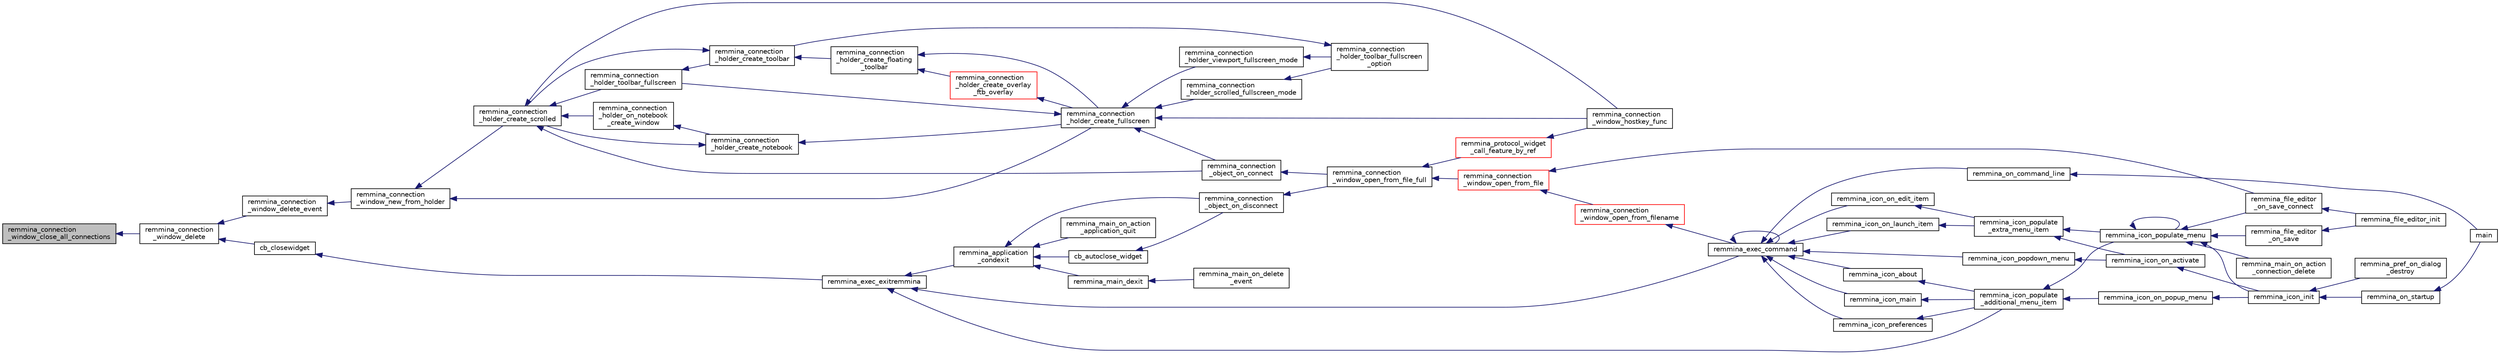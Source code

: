 digraph "remmina_connection_window_close_all_connections"
{
  edge [fontname="Helvetica",fontsize="10",labelfontname="Helvetica",labelfontsize="10"];
  node [fontname="Helvetica",fontsize="10",shape=record];
  rankdir="LR";
  Node12081 [label="remmina_connection\l_window_close_all_connections",height=0.2,width=0.4,color="black", fillcolor="grey75", style="filled", fontcolor="black"];
  Node12081 -> Node12082 [dir="back",color="midnightblue",fontsize="10",style="solid",fontname="Helvetica"];
  Node12082 [label="remmina_connection\l_window_delete",height=0.2,width=0.4,color="black", fillcolor="white", style="filled",URL="$remmina__connection__window_8h.html#a47242e757b22622e8653643de24fdad9"];
  Node12082 -> Node12083 [dir="back",color="midnightblue",fontsize="10",style="solid",fontname="Helvetica"];
  Node12083 [label="remmina_connection\l_window_delete_event",height=0.2,width=0.4,color="black", fillcolor="white", style="filled",URL="$remmina__connection__window_8c.html#aa84f957aaf2152717af3959b80ecfa8a"];
  Node12083 -> Node12084 [dir="back",color="midnightblue",fontsize="10",style="solid",fontname="Helvetica"];
  Node12084 [label="remmina_connection\l_window_new_from_holder",height=0.2,width=0.4,color="black", fillcolor="white", style="filled",URL="$remmina__connection__window_8c.html#a0ff4775a640861c11f2bc9f4e4680ed5"];
  Node12084 -> Node12085 [dir="back",color="midnightblue",fontsize="10",style="solid",fontname="Helvetica"];
  Node12085 [label="remmina_connection\l_holder_create_scrolled",height=0.2,width=0.4,color="black", fillcolor="white", style="filled",URL="$remmina__connection__window_8c.html#a57b3656c37df65d276ddd50a16906dc7"];
  Node12085 -> Node12086 [dir="back",color="midnightblue",fontsize="10",style="solid",fontname="Helvetica"];
  Node12086 [label="remmina_connection\l_holder_toolbar_fullscreen",height=0.2,width=0.4,color="black", fillcolor="white", style="filled",URL="$remmina__connection__window_8c.html#a02ac20f50f1b7b816bd7208127efdbee"];
  Node12086 -> Node12087 [dir="back",color="midnightblue",fontsize="10",style="solid",fontname="Helvetica"];
  Node12087 [label="remmina_connection\l_holder_create_toolbar",height=0.2,width=0.4,color="black", fillcolor="white", style="filled",URL="$remmina__connection__window_8c.html#af8138da72278e9e9000276e08a6fd984"];
  Node12087 -> Node12088 [dir="back",color="midnightblue",fontsize="10",style="solid",fontname="Helvetica"];
  Node12088 [label="remmina_connection\l_holder_create_floating\l_toolbar",height=0.2,width=0.4,color="black", fillcolor="white", style="filled",URL="$remmina__connection__window_8c.html#a967dca6c1876afc3e6bcb763f9709d43"];
  Node12088 -> Node12089 [dir="back",color="midnightblue",fontsize="10",style="solid",fontname="Helvetica"];
  Node12089 [label="remmina_connection\l_holder_create_overlay\l_ftb_overlay",height=0.2,width=0.4,color="red", fillcolor="white", style="filled",URL="$remmina__connection__window_8c.html#ab2edcb806312b3367c70fbb13c383ae0"];
  Node12089 -> Node12091 [dir="back",color="midnightblue",fontsize="10",style="solid",fontname="Helvetica"];
  Node12091 [label="remmina_connection\l_holder_create_fullscreen",height=0.2,width=0.4,color="black", fillcolor="white", style="filled",URL="$remmina__connection__window_8c.html#ae67ca4d276339723c1ff87fc224eaccf"];
  Node12091 -> Node12086 [dir="back",color="midnightblue",fontsize="10",style="solid",fontname="Helvetica"];
  Node12091 -> Node12092 [dir="back",color="midnightblue",fontsize="10",style="solid",fontname="Helvetica"];
  Node12092 [label="remmina_connection\l_holder_viewport_fullscreen_mode",height=0.2,width=0.4,color="black", fillcolor="white", style="filled",URL="$remmina__connection__window_8c.html#a0e99d0ff8c39f2c6de508eee9ef498c5"];
  Node12092 -> Node12093 [dir="back",color="midnightblue",fontsize="10",style="solid",fontname="Helvetica"];
  Node12093 [label="remmina_connection\l_holder_toolbar_fullscreen\l_option",height=0.2,width=0.4,color="black", fillcolor="white", style="filled",URL="$remmina__connection__window_8c.html#a1415cdcbed0e6fe9a7978586bf132207"];
  Node12093 -> Node12087 [dir="back",color="midnightblue",fontsize="10",style="solid",fontname="Helvetica"];
  Node12091 -> Node12094 [dir="back",color="midnightblue",fontsize="10",style="solid",fontname="Helvetica"];
  Node12094 [label="remmina_connection\l_holder_scrolled_fullscreen_mode",height=0.2,width=0.4,color="black", fillcolor="white", style="filled",URL="$remmina__connection__window_8c.html#aa25cae5c0e15e13b817b925e42a044a9"];
  Node12094 -> Node12093 [dir="back",color="midnightblue",fontsize="10",style="solid",fontname="Helvetica"];
  Node12091 -> Node12095 [dir="back",color="midnightblue",fontsize="10",style="solid",fontname="Helvetica"];
  Node12095 [label="remmina_connection\l_window_hostkey_func",height=0.2,width=0.4,color="black", fillcolor="white", style="filled",URL="$remmina__connection__window_8c.html#abef663d930076deb3105f86dabe2a9c3"];
  Node12091 -> Node12096 [dir="back",color="midnightblue",fontsize="10",style="solid",fontname="Helvetica"];
  Node12096 [label="remmina_connection\l_object_on_connect",height=0.2,width=0.4,color="black", fillcolor="white", style="filled",URL="$remmina__connection__window_8c.html#a0ad685a873ecef95ec13caba17e0c22e"];
  Node12096 -> Node12097 [dir="back",color="midnightblue",fontsize="10",style="solid",fontname="Helvetica"];
  Node12097 [label="remmina_connection\l_window_open_from_file_full",height=0.2,width=0.4,color="black", fillcolor="white", style="filled",URL="$remmina__connection__window_8h.html#adbf2b670ca3bae96a99cb0b36021a961"];
  Node12097 -> Node12098 [dir="back",color="midnightblue",fontsize="10",style="solid",fontname="Helvetica"];
  Node12098 [label="remmina_connection\l_window_open_from_file",height=0.2,width=0.4,color="red", fillcolor="white", style="filled",URL="$remmina__connection__window_8h.html#a1c7f722a89609523cc4de079cc82f23c"];
  Node12098 -> Node12099 [dir="back",color="midnightblue",fontsize="10",style="solid",fontname="Helvetica"];
  Node12099 [label="remmina_connection\l_window_open_from_filename",height=0.2,width=0.4,color="red", fillcolor="white", style="filled",URL="$remmina__connection__window_8h.html#ab0ed27ef360efc7d92906cbabf9da5db"];
  Node12099 -> Node12100 [dir="back",color="midnightblue",fontsize="10",style="solid",fontname="Helvetica"];
  Node12100 [label="remmina_exec_command",height=0.2,width=0.4,color="black", fillcolor="white", style="filled",URL="$remmina__exec_8h.html#a424cabdcff647797061e7482049d62a7"];
  Node12100 -> Node12101 [dir="back",color="midnightblue",fontsize="10",style="solid",fontname="Helvetica"];
  Node12101 [label="remmina_on_command_line",height=0.2,width=0.4,color="black", fillcolor="white", style="filled",URL="$remmina_8c.html#aeb286fc5bd52ab5382ab8cb495dc2914"];
  Node12101 -> Node12102 [dir="back",color="midnightblue",fontsize="10",style="solid",fontname="Helvetica"];
  Node12102 [label="main",height=0.2,width=0.4,color="black", fillcolor="white", style="filled",URL="$remmina_8c.html#a0ddf1224851353fc92bfbff6f499fa97"];
  Node12100 -> Node12100 [dir="back",color="midnightblue",fontsize="10",style="solid",fontname="Helvetica"];
  Node12100 -> Node12103 [dir="back",color="midnightblue",fontsize="10",style="solid",fontname="Helvetica"];
  Node12103 [label="remmina_icon_main",height=0.2,width=0.4,color="black", fillcolor="white", style="filled",URL="$remmina__icon_8c.html#a920476110ab6410c8fc8cf734109e497"];
  Node12103 -> Node12104 [dir="back",color="midnightblue",fontsize="10",style="solid",fontname="Helvetica"];
  Node12104 [label="remmina_icon_populate\l_additional_menu_item",height=0.2,width=0.4,color="black", fillcolor="white", style="filled",URL="$remmina__icon_8c.html#a8aaf73ed94cf20dcce1c7be26262cb56"];
  Node12104 -> Node12105 [dir="back",color="midnightblue",fontsize="10",style="solid",fontname="Helvetica"];
  Node12105 [label="remmina_icon_populate_menu",height=0.2,width=0.4,color="black", fillcolor="white", style="filled",URL="$remmina__icon_8h.html#af80ed314f91d653237249d839c7fc3b2"];
  Node12105 -> Node12106 [dir="back",color="midnightblue",fontsize="10",style="solid",fontname="Helvetica"];
  Node12106 [label="remmina_file_editor\l_on_save",height=0.2,width=0.4,color="black", fillcolor="white", style="filled",URL="$remmina__file__editor_8c.html#ac2a5cf9cdcf640986e245eb04be9c4ad"];
  Node12106 -> Node12107 [dir="back",color="midnightblue",fontsize="10",style="solid",fontname="Helvetica"];
  Node12107 [label="remmina_file_editor_init",height=0.2,width=0.4,color="black", fillcolor="white", style="filled",URL="$remmina__file__editor_8c.html#a9afd8d41c66f547320930eb331f3124d"];
  Node12105 -> Node12108 [dir="back",color="midnightblue",fontsize="10",style="solid",fontname="Helvetica"];
  Node12108 [label="remmina_file_editor\l_on_save_connect",height=0.2,width=0.4,color="black", fillcolor="white", style="filled",URL="$remmina__file__editor_8c.html#a57224f3f69f04f398de563b71be6b18e"];
  Node12108 -> Node12107 [dir="back",color="midnightblue",fontsize="10",style="solid",fontname="Helvetica"];
  Node12105 -> Node12105 [dir="back",color="midnightblue",fontsize="10",style="solid",fontname="Helvetica"];
  Node12105 -> Node12109 [dir="back",color="midnightblue",fontsize="10",style="solid",fontname="Helvetica"];
  Node12109 [label="remmina_icon_init",height=0.2,width=0.4,color="black", fillcolor="white", style="filled",URL="$remmina__icon_8h.html#a741c81815e562f40672c4485172306d6"];
  Node12109 -> Node12110 [dir="back",color="midnightblue",fontsize="10",style="solid",fontname="Helvetica"];
  Node12110 [label="remmina_on_startup",height=0.2,width=0.4,color="black", fillcolor="white", style="filled",URL="$remmina_8c.html#a26d2c20be18ff44f239b756f1d5be01a"];
  Node12110 -> Node12102 [dir="back",color="midnightblue",fontsize="10",style="solid",fontname="Helvetica"];
  Node12109 -> Node12111 [dir="back",color="midnightblue",fontsize="10",style="solid",fontname="Helvetica"];
  Node12111 [label="remmina_pref_on_dialog\l_destroy",height=0.2,width=0.4,color="black", fillcolor="white", style="filled",URL="$remmina__pref__dialog_8c.html#ab9776574663e2c3fcb793ec70887336d"];
  Node12105 -> Node12112 [dir="back",color="midnightblue",fontsize="10",style="solid",fontname="Helvetica"];
  Node12112 [label="remmina_main_on_action\l_connection_delete",height=0.2,width=0.4,color="black", fillcolor="white", style="filled",URL="$remmina__main_8c.html#aa0cd57e00874ae6ca8b0ee83213267da"];
  Node12104 -> Node12113 [dir="back",color="midnightblue",fontsize="10",style="solid",fontname="Helvetica"];
  Node12113 [label="remmina_icon_on_popup_menu",height=0.2,width=0.4,color="black", fillcolor="white", style="filled",URL="$remmina__icon_8c.html#a95b917790eeb38e48137018796bdda93"];
  Node12113 -> Node12109 [dir="back",color="midnightblue",fontsize="10",style="solid",fontname="Helvetica"];
  Node12100 -> Node12114 [dir="back",color="midnightblue",fontsize="10",style="solid",fontname="Helvetica"];
  Node12114 [label="remmina_icon_preferences",height=0.2,width=0.4,color="black", fillcolor="white", style="filled",URL="$remmina__icon_8c.html#ad3b0e3d12e4854eae05b1afea19da404"];
  Node12114 -> Node12104 [dir="back",color="midnightblue",fontsize="10",style="solid",fontname="Helvetica"];
  Node12100 -> Node12115 [dir="back",color="midnightblue",fontsize="10",style="solid",fontname="Helvetica"];
  Node12115 [label="remmina_icon_about",height=0.2,width=0.4,color="black", fillcolor="white", style="filled",URL="$remmina__icon_8c.html#a5cdf1958ef01e49889bcee2e90e2cf71"];
  Node12115 -> Node12104 [dir="back",color="midnightblue",fontsize="10",style="solid",fontname="Helvetica"];
  Node12100 -> Node12116 [dir="back",color="midnightblue",fontsize="10",style="solid",fontname="Helvetica"];
  Node12116 [label="remmina_icon_on_launch_item",height=0.2,width=0.4,color="black", fillcolor="white", style="filled",URL="$remmina__icon_8c.html#ad1699688680e12abcfd5c74dd2f76d83"];
  Node12116 -> Node12117 [dir="back",color="midnightblue",fontsize="10",style="solid",fontname="Helvetica"];
  Node12117 [label="remmina_icon_populate\l_extra_menu_item",height=0.2,width=0.4,color="black", fillcolor="white", style="filled",URL="$remmina__icon_8c.html#a2847311861df3a2f1c8bbcd35cf3fd6f"];
  Node12117 -> Node12105 [dir="back",color="midnightblue",fontsize="10",style="solid",fontname="Helvetica"];
  Node12117 -> Node12118 [dir="back",color="midnightblue",fontsize="10",style="solid",fontname="Helvetica"];
  Node12118 [label="remmina_icon_on_activate",height=0.2,width=0.4,color="black", fillcolor="white", style="filled",URL="$remmina__icon_8c.html#af175fef31eb95974094088235b3a2b1d"];
  Node12118 -> Node12109 [dir="back",color="midnightblue",fontsize="10",style="solid",fontname="Helvetica"];
  Node12100 -> Node12119 [dir="back",color="midnightblue",fontsize="10",style="solid",fontname="Helvetica"];
  Node12119 [label="remmina_icon_on_edit_item",height=0.2,width=0.4,color="black", fillcolor="white", style="filled",URL="$remmina__icon_8c.html#af8708120906a8dc41a7998ebf9ecd129"];
  Node12119 -> Node12117 [dir="back",color="midnightblue",fontsize="10",style="solid",fontname="Helvetica"];
  Node12100 -> Node12120 [dir="back",color="midnightblue",fontsize="10",style="solid",fontname="Helvetica"];
  Node12120 [label="remmina_icon_popdown_menu",height=0.2,width=0.4,color="black", fillcolor="white", style="filled",URL="$remmina__icon_8c.html#a444be76e3c3a065279c5f9abc7fae833"];
  Node12120 -> Node12118 [dir="back",color="midnightblue",fontsize="10",style="solid",fontname="Helvetica"];
  Node12098 -> Node12108 [dir="back",color="midnightblue",fontsize="10",style="solid",fontname="Helvetica"];
  Node12097 -> Node12126 [dir="back",color="midnightblue",fontsize="10",style="solid",fontname="Helvetica"];
  Node12126 [label="remmina_protocol_widget\l_call_feature_by_ref",height=0.2,width=0.4,color="red", fillcolor="white", style="filled",URL="$remmina__protocol__widget_8h.html#a605b69a9aa4393024369cc5070488692"];
  Node12126 -> Node12095 [dir="back",color="midnightblue",fontsize="10",style="solid",fontname="Helvetica"];
  Node12088 -> Node12091 [dir="back",color="midnightblue",fontsize="10",style="solid",fontname="Helvetica"];
  Node12087 -> Node12085 [dir="back",color="midnightblue",fontsize="10",style="solid",fontname="Helvetica"];
  Node12085 -> Node12141 [dir="back",color="midnightblue",fontsize="10",style="solid",fontname="Helvetica"];
  Node12141 [label="remmina_connection\l_holder_on_notebook\l_create_window",height=0.2,width=0.4,color="black", fillcolor="white", style="filled",URL="$remmina__connection__window_8c.html#a2f5fc595c1aad851962aa58e2009bcce"];
  Node12141 -> Node12142 [dir="back",color="midnightblue",fontsize="10",style="solid",fontname="Helvetica"];
  Node12142 [label="remmina_connection\l_holder_create_notebook",height=0.2,width=0.4,color="black", fillcolor="white", style="filled",URL="$remmina__connection__window_8c.html#ae616dc409c5775dc73d9a83c1f081705"];
  Node12142 -> Node12085 [dir="back",color="midnightblue",fontsize="10",style="solid",fontname="Helvetica"];
  Node12142 -> Node12091 [dir="back",color="midnightblue",fontsize="10",style="solid",fontname="Helvetica"];
  Node12085 -> Node12095 [dir="back",color="midnightblue",fontsize="10",style="solid",fontname="Helvetica"];
  Node12085 -> Node12096 [dir="back",color="midnightblue",fontsize="10",style="solid",fontname="Helvetica"];
  Node12084 -> Node12091 [dir="back",color="midnightblue",fontsize="10",style="solid",fontname="Helvetica"];
  Node12082 -> Node12143 [dir="back",color="midnightblue",fontsize="10",style="solid",fontname="Helvetica"];
  Node12143 [label="cb_closewidget",height=0.2,width=0.4,color="black", fillcolor="white", style="filled",URL="$remmina__exec_8c.html#a0ffd51ed283da4640c920e75e89e694a"];
  Node12143 -> Node12144 [dir="back",color="midnightblue",fontsize="10",style="solid",fontname="Helvetica"];
  Node12144 [label="remmina_exec_exitremmina",height=0.2,width=0.4,color="black", fillcolor="white", style="filled",URL="$remmina__exec_8h.html#adbaf105af1039e44ba503a8d7174535f"];
  Node12144 -> Node12145 [dir="back",color="midnightblue",fontsize="10",style="solid",fontname="Helvetica"];
  Node12145 [label="remmina_application\l_condexit",height=0.2,width=0.4,color="black", fillcolor="white", style="filled",URL="$remmina__exec_8h.html#aaa67e07e2426828d7e7b9b30d2038d31"];
  Node12145 -> Node12146 [dir="back",color="midnightblue",fontsize="10",style="solid",fontname="Helvetica"];
  Node12146 [label="cb_autoclose_widget",height=0.2,width=0.4,color="black", fillcolor="white", style="filled",URL="$remmina__connection__window_8c.html#a6d866a05da5d47a9342d4c87dbf70863"];
  Node12146 -> Node12147 [dir="back",color="midnightblue",fontsize="10",style="solid",fontname="Helvetica"];
  Node12147 [label="remmina_connection\l_object_on_disconnect",height=0.2,width=0.4,color="black", fillcolor="white", style="filled",URL="$remmina__connection__window_8c.html#ad6ea67e2303625444fb4936a114e82df"];
  Node12147 -> Node12097 [dir="back",color="midnightblue",fontsize="10",style="solid",fontname="Helvetica"];
  Node12145 -> Node12147 [dir="back",color="midnightblue",fontsize="10",style="solid",fontname="Helvetica"];
  Node12145 -> Node12148 [dir="back",color="midnightblue",fontsize="10",style="solid",fontname="Helvetica"];
  Node12148 [label="remmina_main_dexit",height=0.2,width=0.4,color="black", fillcolor="white", style="filled",URL="$remmina__main_8c.html#a33ef5745d8b934ef52379c277d3a1ab2"];
  Node12148 -> Node12149 [dir="back",color="midnightblue",fontsize="10",style="solid",fontname="Helvetica"];
  Node12149 [label="remmina_main_on_delete\l_event",height=0.2,width=0.4,color="black", fillcolor="white", style="filled",URL="$remmina__main_8c.html#a40493bb60c169e53e2e08a0d0a808302"];
  Node12145 -> Node12150 [dir="back",color="midnightblue",fontsize="10",style="solid",fontname="Helvetica"];
  Node12150 [label="remmina_main_on_action\l_application_quit",height=0.2,width=0.4,color="black", fillcolor="white", style="filled",URL="$remmina__main_8c.html#a4948f36273d9da969521981851149271"];
  Node12144 -> Node12100 [dir="back",color="midnightblue",fontsize="10",style="solid",fontname="Helvetica"];
  Node12144 -> Node12104 [dir="back",color="midnightblue",fontsize="10",style="solid",fontname="Helvetica"];
}
